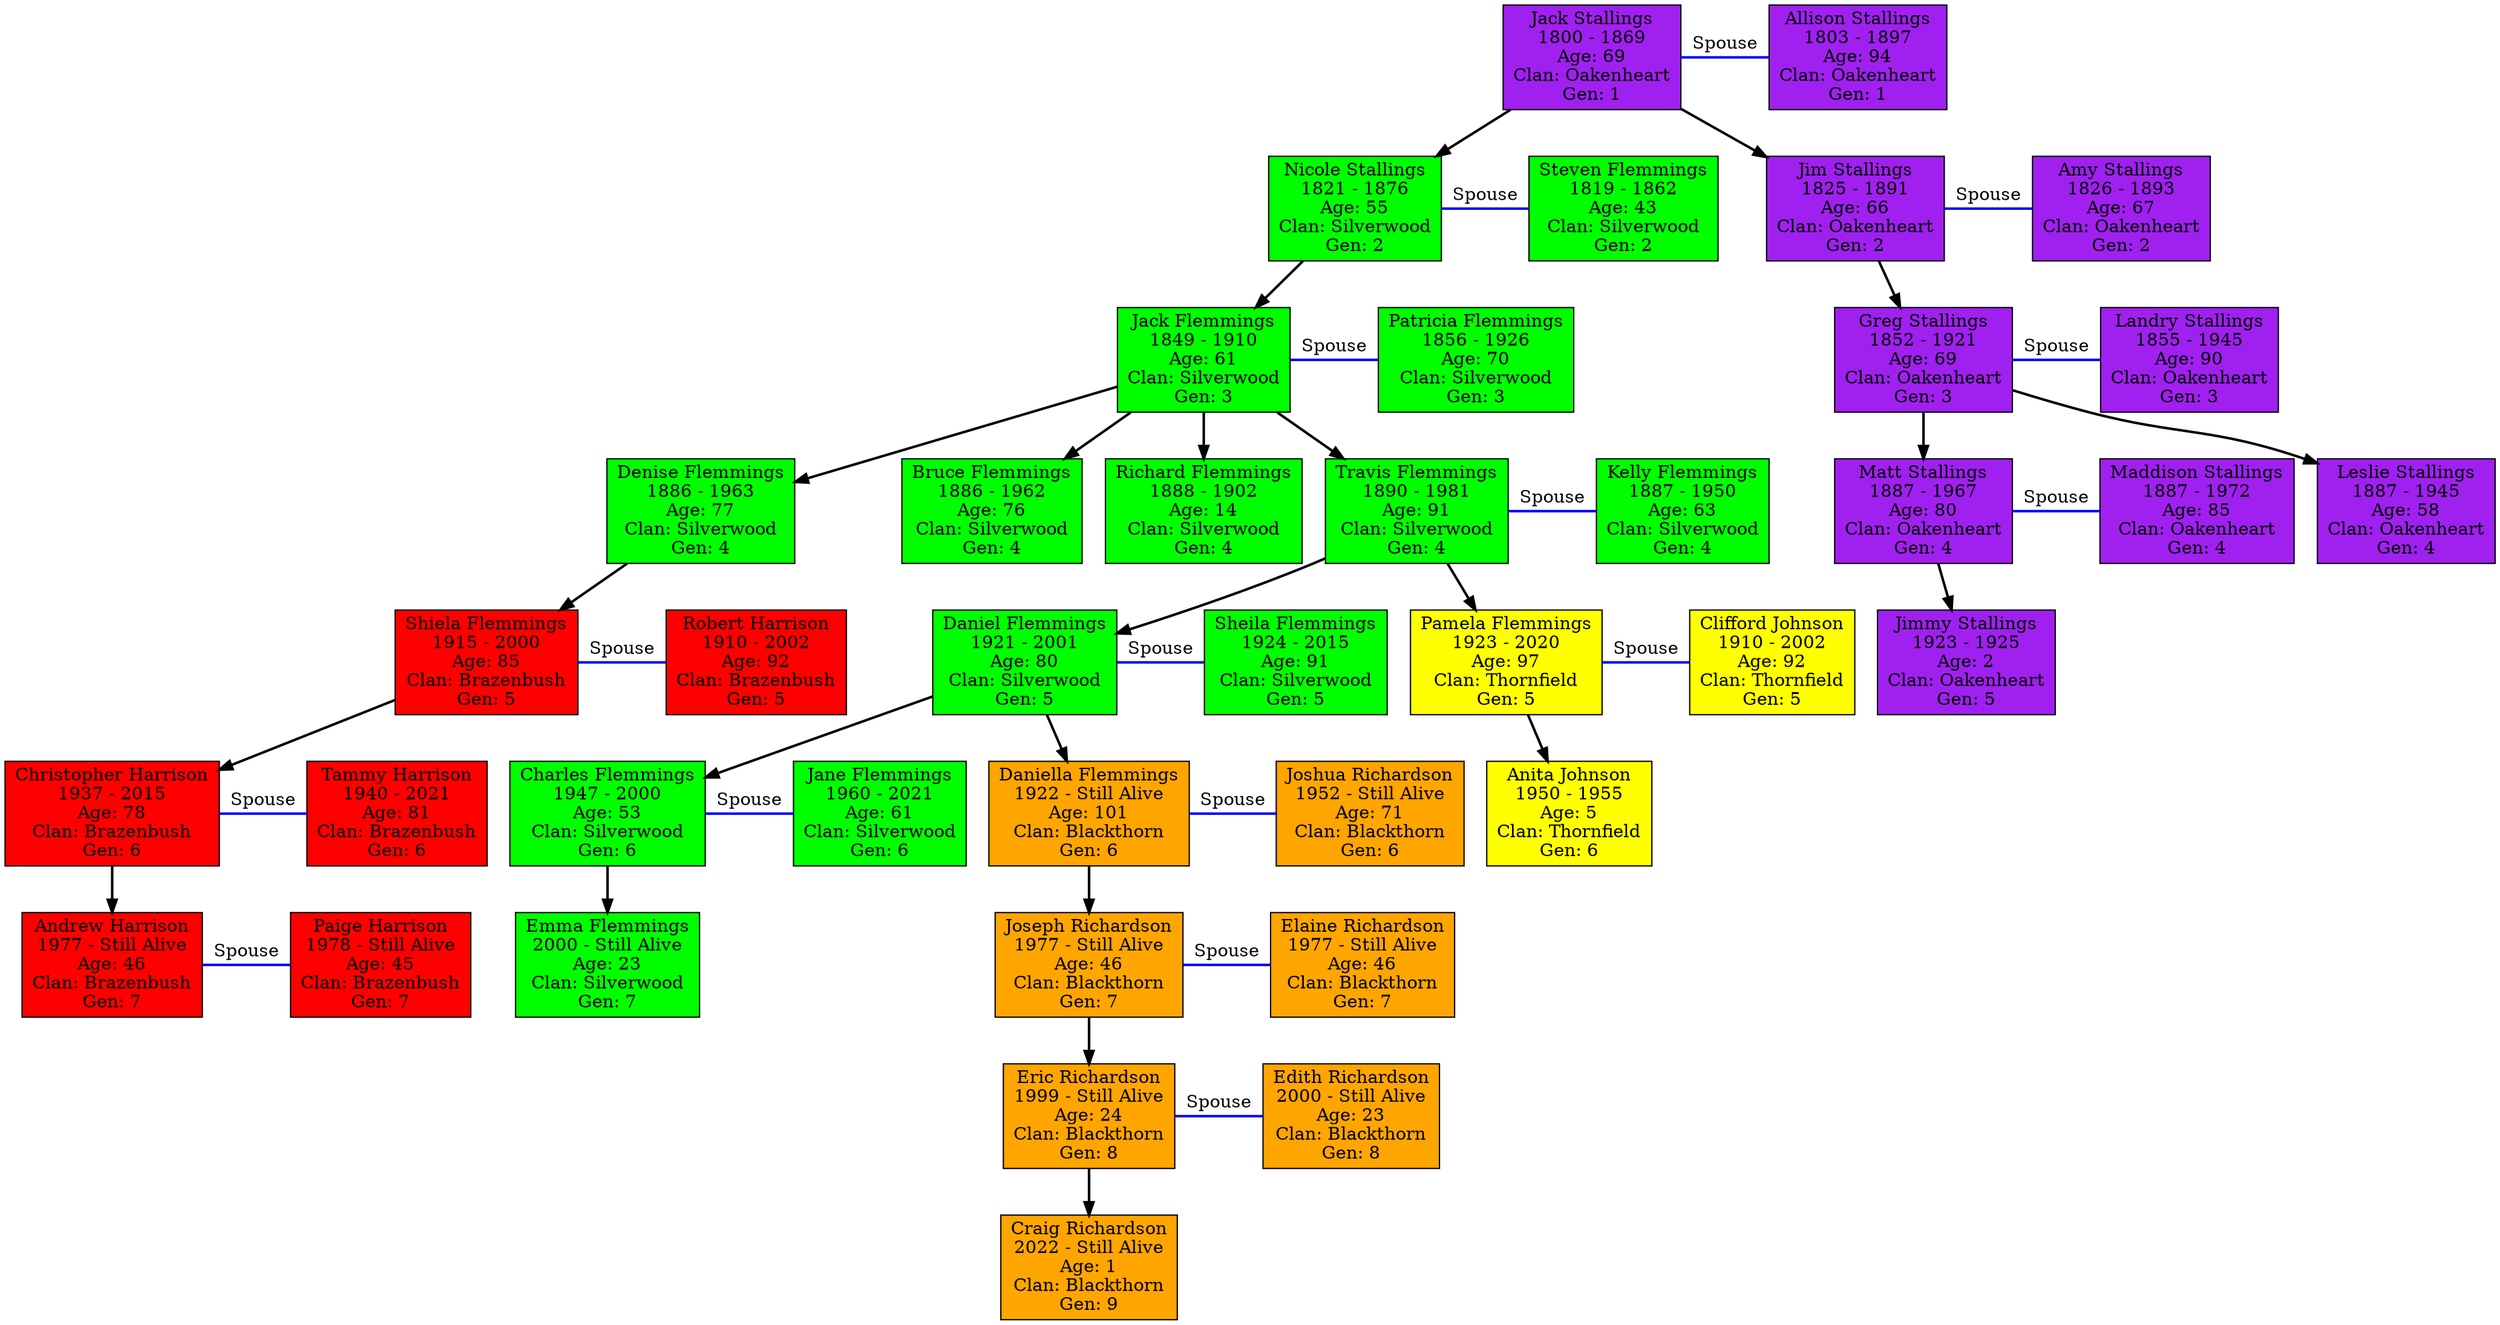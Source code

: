 digraph FamilyTree {
	{ rank = same; }
	{ rank = same; 0; 1; }
	{ rank = same; 2; 3; 26; 33; }
	{ rank = same; 4; 5; 34; 35; }
	{ rank = same; 6; 7; 8; 9; 10; 36; 37; 38; }
	{ rank = same; 11; 12; 13; 14; 27; 28; 39; }
	{ rank = same; 15; 16; 17; 18; 19; 29; 30; }
	{ rank = same; 20; 21; 24; 31; 32; }
	{ rank = same; 22; 23; }
	{ rank = same; 25; }
	0 [label="Jack Stallings\n1800 - 1869\nAge: 69\nClan: Oakenheart\nGen: 1", shape=rectangle, style=filled, fillcolor=purple];
	0 -> 1 [label="Spouse", dir=none, penwidth=2, color="blue"];
	1 [label="Allison Stallings\n1803 - 1897\nAge: 94\nClan: Oakenheart\nGen: 1", shape=rectangle, style=filled, fillcolor=purple];
	0 -> 2[penwidth=2];
	2 [label="Nicole Stallings\n1821 - 1876\nAge: 55\nClan: Silverwood\nGen: 2", shape=rectangle, style=filled, fillcolor=green];
	2 -> 3 [label="Spouse", dir=none, penwidth=2, color="blue"];
	3 [label="Steven Flemmings\n1819 - 1862\nAge: 43\nClan: Silverwood\nGen: 2", shape=rectangle, style=filled, fillcolor=green];
	2 -> 4[penwidth=2];
	4 [label="Jack Flemmings\n1849 - 1910\nAge: 61\nClan: Silverwood\nGen: 3", shape=rectangle, style=filled, fillcolor=green];
	4 -> 5 [label="Spouse", dir=none, penwidth=2, color="blue"];
	5 [label="Patricia Flemmings\n1856 - 1926\nAge: 70\nClan: Silverwood\nGen: 3", shape=rectangle, style=filled, fillcolor=green];
	4 -> 6[penwidth=2];
	6 [label="Denise Flemmings\n1886 - 1963\nAge: 77\nClan: Silverwood\nGen: 4", shape=rectangle, style=filled, fillcolor=green];
	6 -> 27[penwidth=2];
	27 [label="Shiela Flemmings\n1915 - 2000\nAge: 85\nClan: Brazenbush\nGen: 5", shape=rectangle, style=filled, fillcolor=red];
	27 -> 28 [label="Spouse", dir=none, penwidth=2, color="blue"];
	28 [label="Robert Harrison\n1910 - 2002\nAge: 92\nClan: Brazenbush\nGen: 5", shape=rectangle, style=filled, fillcolor=red];
	27 -> 29[penwidth=2];
	29 [label="Christopher Harrison\n1937 - 2015\nAge: 78\nClan: Brazenbush\nGen: 6", shape=rectangle, style=filled, fillcolor=red];
	29 -> 30 [label="Spouse", dir=none, penwidth=2, color="blue"];
	30 [label="Tammy Harrison\n1940 - 2021\nAge: 81\nClan: Brazenbush\nGen: 6", shape=rectangle, style=filled, fillcolor=red];
	29 -> 31[penwidth=2];
	31 [label="Andrew Harrison\n1977 - Still Alive\nAge: 46\nClan: Brazenbush\nGen: 7", shape=rectangle, style=filled, fillcolor=red];
	31 -> 32 [label="Spouse", dir=none, penwidth=2, color="blue"];
	32 [label="Paige Harrison\n1978 - Still Alive\nAge: 45\nClan: Brazenbush\nGen: 7", shape=rectangle, style=filled, fillcolor=red];
	4 -> 7[penwidth=2];
	7 [label="Bruce Flemmings\n1886 - 1962\nAge: 76\nClan: Silverwood\nGen: 4", shape=rectangle, style=filled, fillcolor=green];
	4 -> 8[penwidth=2];
	8 [label="Richard Flemmings\n1888 - 1902\nAge: 14\nClan: Silverwood\nGen: 4", shape=rectangle, style=filled, fillcolor=green];
	4 -> 9[penwidth=2];
	9 [label="Travis Flemmings\n1890 - 1981\nAge: 91\nClan: Silverwood\nGen: 4", shape=rectangle, style=filled, fillcolor=green];
	9 -> 10 [label="Spouse", dir=none, penwidth=2, color="blue"];
	10 [label="Kelly Flemmings\n1887 - 1950\nAge: 63\nClan: Silverwood\nGen: 4", shape=rectangle, style=filled, fillcolor=green];
	9 -> 11[penwidth=2];
	11 [label="Daniel Flemmings\n1921 - 2001\nAge: 80\nClan: Silverwood\nGen: 5", shape=rectangle, style=filled, fillcolor=green];
	11 -> 12 [label="Spouse", dir=none, penwidth=2, color="blue"];
	12 [label="Sheila Flemmings\n1924 - 2015\nAge: 91\nClan: Silverwood\nGen: 5", shape=rectangle, style=filled, fillcolor=green];
	11 -> 15[penwidth=2];
	15 [label="Charles Flemmings\n1947 - 2000\nAge: 53\nClan: Silverwood\nGen: 6", shape=rectangle, style=filled, fillcolor=green];
	15 -> 16 [label="Spouse", dir=none, penwidth=2, color="blue"];
	16 [label="Jane Flemmings\n1960 - 2021\nAge: 61\nClan: Silverwood\nGen: 6", shape=rectangle, style=filled, fillcolor=green];
	15 -> 24[penwidth=2];
	24 [label="Emma Flemmings\n2000 - Still Alive\nAge: 23\nClan: Silverwood\nGen: 7", shape=rectangle, style=filled, fillcolor=green];
	11 -> 17[penwidth=2];
	17 [label="Daniella Flemmings\n1922 - Still Alive\nAge: 101\nClan: Blackthorn\nGen: 6", shape=rectangle, style=filled, fillcolor=orange];
	17 -> 18 [label="Spouse", dir=none, penwidth=2, color="blue"];
	18 [label="Joshua Richardson\n1952 - Still Alive\nAge: 71\nClan: Blackthorn\nGen: 6", shape=rectangle, style=filled, fillcolor=orange];
	17 -> 20[penwidth=2];
	20 [label="Joseph Richardson\n1977 - Still Alive\nAge: 46\nClan: Blackthorn\nGen: 7", shape=rectangle, style=filled, fillcolor=orange];
	20 -> 21 [label="Spouse", dir=none, penwidth=2, color="blue"];
	21 [label="Elaine Richardson\n1977 - Still Alive\nAge: 46\nClan: Blackthorn\nGen: 7", shape=rectangle, style=filled, fillcolor=orange];
	20 -> 22[penwidth=2];
	22 [label="Eric Richardson\n1999 - Still Alive\nAge: 24\nClan: Blackthorn\nGen: 8", shape=rectangle, style=filled, fillcolor=orange];
	22 -> 23 [label="Spouse", dir=none, penwidth=2, color="blue"];
	23 [label="Edith Richardson\n2000 - Still Alive\nAge: 23\nClan: Blackthorn\nGen: 8", shape=rectangle, style=filled, fillcolor=orange];
	22 -> 25[penwidth=2];
	25 [label="Craig Richardson\n2022 - Still Alive\nAge: 1\nClan: Blackthorn\nGen: 9", shape=rectangle, style=filled, fillcolor=orange];
	9 -> 13[penwidth=2];
	13 [label="Pamela Flemmings\n1923 - 2020\nAge: 97\nClan: Thornfield\nGen: 5", shape=rectangle, style=filled, fillcolor=yellow];
	13 -> 14 [label="Spouse", dir=none, penwidth=2, color="blue"];
	14 [label="Clifford Johnson\n1910 - 2002\nAge: 92\nClan: Thornfield\nGen: 5", shape=rectangle, style=filled, fillcolor=yellow];
	13 -> 19[penwidth=2];
	19 [label="Anita Johnson\n1950 - 1955\nAge: 5\nClan: Thornfield\nGen: 6", shape=rectangle, style=filled, fillcolor=yellow];
	0 -> 26[penwidth=2];
	26 [label="Jim Stallings\n1825 - 1891\nAge: 66\nClan: Oakenheart\nGen: 2", shape=rectangle, style=filled, fillcolor=purple];
	26 -> 33 [label="Spouse", dir=none, penwidth=2, color="blue"];
	33 [label="Amy Stallings\n1826 - 1893\nAge: 67\nClan: Oakenheart\nGen: 2", shape=rectangle, style=filled, fillcolor=purple];
	26 -> 34[penwidth=2];
	34 [label="Greg Stallings\n1852 - 1921\nAge: 69\nClan: Oakenheart\nGen: 3", shape=rectangle, style=filled, fillcolor=purple];
	34 -> 35 [label="Spouse", dir=none, penwidth=2, color="blue"];
	35 [label="Landry Stallings\n1855 - 1945\nAge: 90\nClan: Oakenheart\nGen: 3", shape=rectangle, style=filled, fillcolor=purple];
	34 -> 36[penwidth=2];
	36 [label="Matt Stallings\n1887 - 1967\nAge: 80\nClan: Oakenheart\nGen: 4", shape=rectangle, style=filled, fillcolor=purple];
	36 -> 37 [label="Spouse", dir=none, penwidth=2, color="blue"];
	37 [label="Maddison Stallings\n1887 - 1972\nAge: 85\nClan: Oakenheart\nGen: 4", shape=rectangle, style=filled, fillcolor=purple];
	36 -> 39[penwidth=2];
	39 [label="Jimmy Stallings\n1923 - 1925\nAge: 2\nClan: Oakenheart\nGen: 5", shape=rectangle, style=filled, fillcolor=purple];
	34 -> 38[penwidth=2];
	38 [label="Leslie Stallings\n1887 - 1945\nAge: 58\nClan: Oakenheart\nGen: 4", shape=rectangle, style=filled, fillcolor=purple];
}
